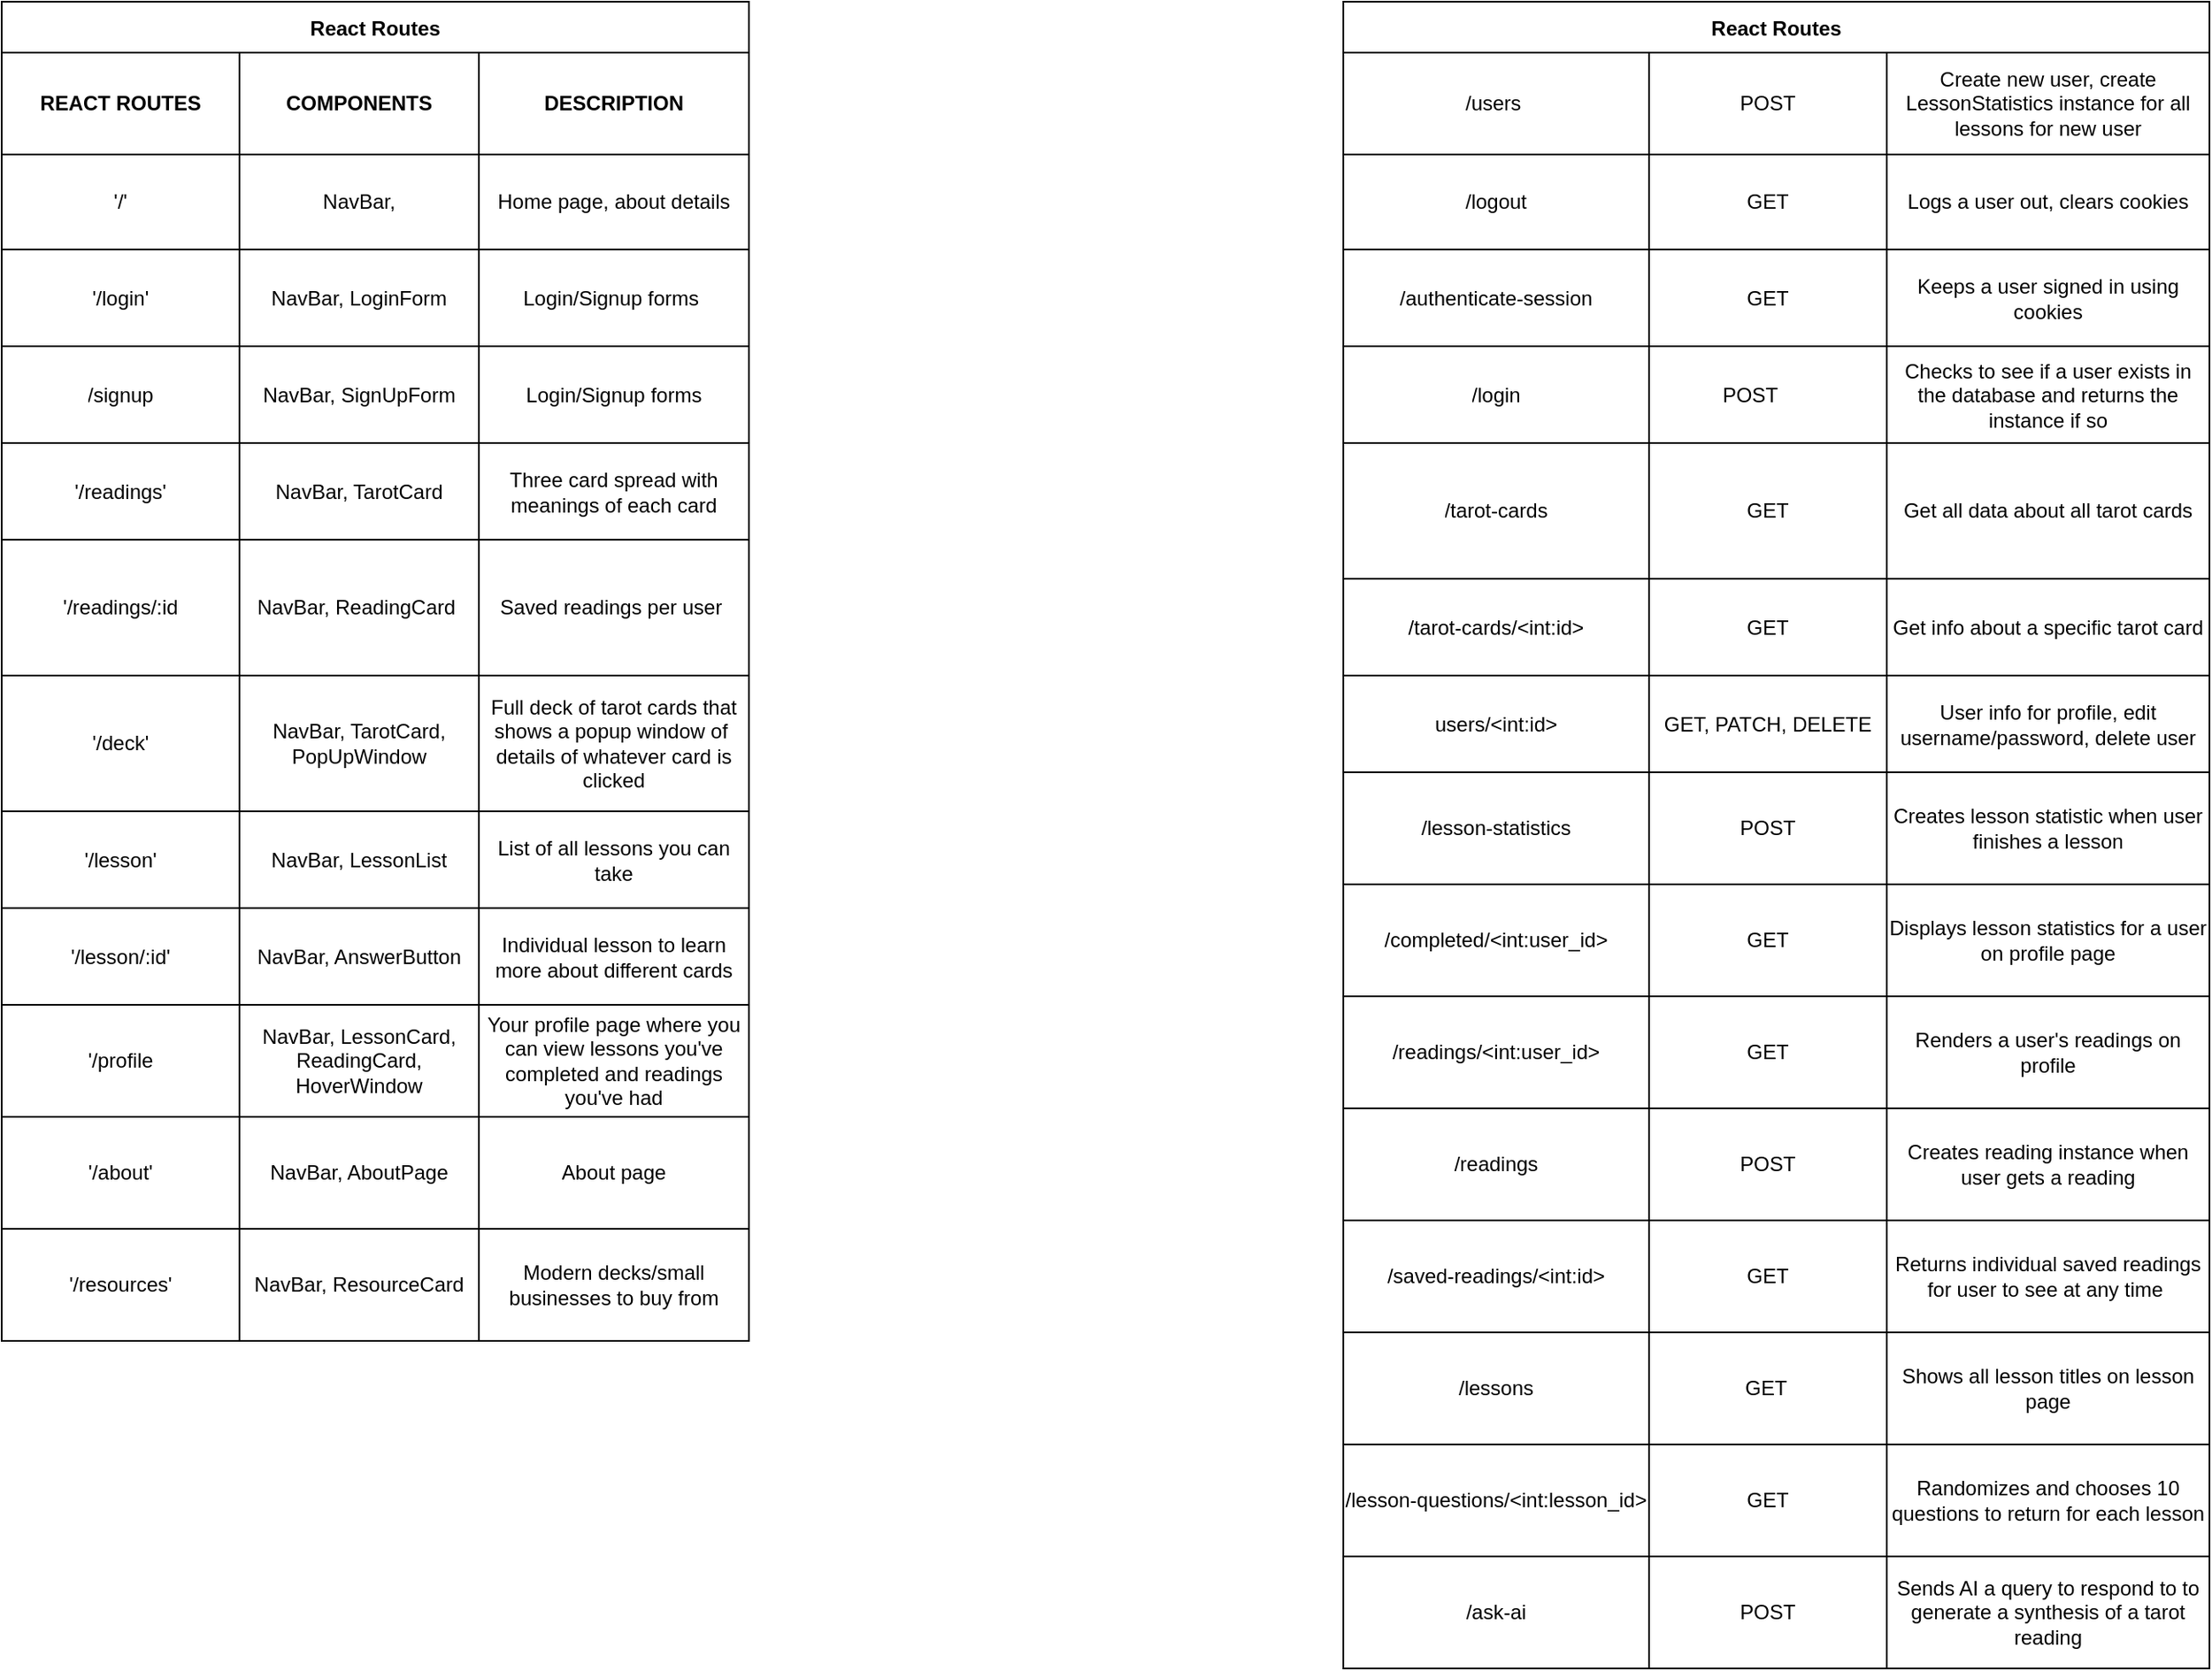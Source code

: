 <mxfile>
    <diagram id="I1aES5MwzxxNd39gxgXI" name="Page-1">
        <mxGraphModel dx="1539" dy="594" grid="1" gridSize="10" guides="1" tooltips="1" connect="1" arrows="1" fold="1" page="0" pageScale="1" pageWidth="850" pageHeight="1100" math="0" shadow="0">
            <root>
                <mxCell id="0"/>
                <mxCell id="1" parent="0"/>
                <mxCell id="2" value="React Routes" style="shape=table;startSize=30;container=1;collapsible=0;childLayout=tableLayout;fontStyle=1;align=center;" parent="1" vertex="1">
                    <mxGeometry x="-120" y="240" width="440" height="789" as="geometry"/>
                </mxCell>
                <mxCell id="3" value="" style="shape=tableRow;horizontal=0;startSize=0;swimlaneHead=0;swimlaneBody=0;top=0;left=0;bottom=0;right=0;collapsible=0;dropTarget=0;fillColor=none;points=[[0,0.5],[1,0.5]];portConstraint=eastwest;" parent="2" vertex="1">
                    <mxGeometry y="30" width="440" height="60" as="geometry"/>
                </mxCell>
                <mxCell id="4" value="REACT ROUTES" style="shape=partialRectangle;html=1;whiteSpace=wrap;connectable=0;fillColor=none;top=0;left=0;bottom=0;right=0;overflow=hidden;fontStyle=1" parent="3" vertex="1">
                    <mxGeometry width="140" height="60" as="geometry">
                        <mxRectangle width="140" height="60" as="alternateBounds"/>
                    </mxGeometry>
                </mxCell>
                <mxCell id="5" value="COMPONENTS" style="shape=partialRectangle;html=1;whiteSpace=wrap;connectable=0;fillColor=none;top=0;left=0;bottom=0;right=0;overflow=hidden;fontStyle=1" parent="3" vertex="1">
                    <mxGeometry x="140" width="141" height="60" as="geometry">
                        <mxRectangle width="141" height="60" as="alternateBounds"/>
                    </mxGeometry>
                </mxCell>
                <mxCell id="6" value="DESCRIPTION" style="shape=partialRectangle;html=1;whiteSpace=wrap;connectable=0;fillColor=none;top=0;left=0;bottom=0;right=0;overflow=hidden;fontStyle=1" parent="3" vertex="1">
                    <mxGeometry x="281" width="159" height="60" as="geometry">
                        <mxRectangle width="159" height="60" as="alternateBounds"/>
                    </mxGeometry>
                </mxCell>
                <mxCell id="7" value="" style="shape=tableRow;horizontal=0;startSize=0;swimlaneHead=0;swimlaneBody=0;top=0;left=0;bottom=0;right=0;collapsible=0;dropTarget=0;fillColor=none;points=[[0,0.5],[1,0.5]];portConstraint=eastwest;" parent="2" vertex="1">
                    <mxGeometry y="90" width="440" height="56" as="geometry"/>
                </mxCell>
                <mxCell id="8" value="'/'" style="shape=partialRectangle;html=1;whiteSpace=wrap;connectable=0;fillColor=none;top=0;left=0;bottom=0;right=0;overflow=hidden;" parent="7" vertex="1">
                    <mxGeometry width="140" height="56" as="geometry">
                        <mxRectangle width="140" height="56" as="alternateBounds"/>
                    </mxGeometry>
                </mxCell>
                <mxCell id="9" value="&amp;nbsp;NavBar,&amp;nbsp;" style="shape=partialRectangle;html=1;whiteSpace=wrap;connectable=0;fillColor=none;top=0;left=0;bottom=0;right=0;overflow=hidden;" parent="7" vertex="1">
                    <mxGeometry x="140" width="141" height="56" as="geometry">
                        <mxRectangle width="141" height="56" as="alternateBounds"/>
                    </mxGeometry>
                </mxCell>
                <mxCell id="10" value="Home page, about details" style="shape=partialRectangle;html=1;whiteSpace=wrap;connectable=0;fillColor=none;top=0;left=0;bottom=0;right=0;overflow=hidden;" parent="7" vertex="1">
                    <mxGeometry x="281" width="159" height="56" as="geometry">
                        <mxRectangle width="159" height="56" as="alternateBounds"/>
                    </mxGeometry>
                </mxCell>
                <mxCell id="11" value="" style="shape=tableRow;horizontal=0;startSize=0;swimlaneHead=0;swimlaneBody=0;top=0;left=0;bottom=0;right=0;collapsible=0;dropTarget=0;fillColor=none;points=[[0,0.5],[1,0.5]];portConstraint=eastwest;" parent="2" vertex="1">
                    <mxGeometry y="146" width="440" height="57" as="geometry"/>
                </mxCell>
                <mxCell id="12" value="'/login'" style="shape=partialRectangle;html=1;whiteSpace=wrap;connectable=0;fillColor=none;top=0;left=0;bottom=0;right=0;overflow=hidden;" parent="11" vertex="1">
                    <mxGeometry width="140" height="57" as="geometry">
                        <mxRectangle width="140" height="57" as="alternateBounds"/>
                    </mxGeometry>
                </mxCell>
                <mxCell id="13" value="NavBar, LoginForm" style="shape=partialRectangle;html=1;whiteSpace=wrap;connectable=0;fillColor=none;top=0;left=0;bottom=0;right=0;overflow=hidden;" parent="11" vertex="1">
                    <mxGeometry x="140" width="141" height="57" as="geometry">
                        <mxRectangle width="141" height="57" as="alternateBounds"/>
                    </mxGeometry>
                </mxCell>
                <mxCell id="14" value="Login/Signup forms&amp;nbsp;" style="shape=partialRectangle;html=1;whiteSpace=wrap;connectable=0;fillColor=none;top=0;left=0;bottom=0;right=0;overflow=hidden;" parent="11" vertex="1">
                    <mxGeometry x="281" width="159" height="57" as="geometry">
                        <mxRectangle width="159" height="57" as="alternateBounds"/>
                    </mxGeometry>
                </mxCell>
                <mxCell id="84" style="shape=tableRow;horizontal=0;startSize=0;swimlaneHead=0;swimlaneBody=0;top=0;left=0;bottom=0;right=0;collapsible=0;dropTarget=0;fillColor=none;points=[[0,0.5],[1,0.5]];portConstraint=eastwest;" vertex="1" parent="2">
                    <mxGeometry y="203" width="440" height="57" as="geometry"/>
                </mxCell>
                <mxCell id="85" value="/signup" style="shape=partialRectangle;html=1;whiteSpace=wrap;connectable=0;fillColor=none;top=0;left=0;bottom=0;right=0;overflow=hidden;" vertex="1" parent="84">
                    <mxGeometry width="140" height="57" as="geometry">
                        <mxRectangle width="140" height="57" as="alternateBounds"/>
                    </mxGeometry>
                </mxCell>
                <mxCell id="86" value="NavBar, SignUpForm" style="shape=partialRectangle;html=1;whiteSpace=wrap;connectable=0;fillColor=none;top=0;left=0;bottom=0;right=0;overflow=hidden;" vertex="1" parent="84">
                    <mxGeometry x="140" width="141" height="57" as="geometry">
                        <mxRectangle width="141" height="57" as="alternateBounds"/>
                    </mxGeometry>
                </mxCell>
                <mxCell id="87" value="Login/Signup forms" style="shape=partialRectangle;html=1;whiteSpace=wrap;connectable=0;fillColor=none;top=0;left=0;bottom=0;right=0;overflow=hidden;" vertex="1" parent="84">
                    <mxGeometry x="281" width="159" height="57" as="geometry">
                        <mxRectangle width="159" height="57" as="alternateBounds"/>
                    </mxGeometry>
                </mxCell>
                <mxCell id="15" style="shape=tableRow;horizontal=0;startSize=0;swimlaneHead=0;swimlaneBody=0;top=0;left=0;bottom=0;right=0;collapsible=0;dropTarget=0;fillColor=none;points=[[0,0.5],[1,0.5]];portConstraint=eastwest;" parent="2" vertex="1">
                    <mxGeometry y="260" width="440" height="57" as="geometry"/>
                </mxCell>
                <mxCell id="16" value="'/readings'" style="shape=partialRectangle;html=1;whiteSpace=wrap;connectable=0;fillColor=none;top=0;left=0;bottom=0;right=0;overflow=hidden;" parent="15" vertex="1">
                    <mxGeometry width="140" height="57" as="geometry">
                        <mxRectangle width="140" height="57" as="alternateBounds"/>
                    </mxGeometry>
                </mxCell>
                <mxCell id="17" value="NavBar, TarotCard" style="shape=partialRectangle;html=1;whiteSpace=wrap;connectable=0;fillColor=none;top=0;left=0;bottom=0;right=0;overflow=hidden;" parent="15" vertex="1">
                    <mxGeometry x="140" width="141" height="57" as="geometry">
                        <mxRectangle width="141" height="57" as="alternateBounds"/>
                    </mxGeometry>
                </mxCell>
                <mxCell id="18" value="Three card spread with meanings of each card" style="shape=partialRectangle;html=1;whiteSpace=wrap;connectable=0;fillColor=none;top=0;left=0;bottom=0;right=0;overflow=hidden;" parent="15" vertex="1">
                    <mxGeometry x="281" width="159" height="57" as="geometry">
                        <mxRectangle width="159" height="57" as="alternateBounds"/>
                    </mxGeometry>
                </mxCell>
                <mxCell id="88" style="shape=tableRow;horizontal=0;startSize=0;swimlaneHead=0;swimlaneBody=0;top=0;left=0;bottom=0;right=0;collapsible=0;dropTarget=0;fillColor=none;points=[[0,0.5],[1,0.5]];portConstraint=eastwest;" vertex="1" parent="2">
                    <mxGeometry y="317" width="440" height="80" as="geometry"/>
                </mxCell>
                <mxCell id="89" value="'/readings/:id" style="shape=partialRectangle;html=1;whiteSpace=wrap;connectable=0;fillColor=none;top=0;left=0;bottom=0;right=0;overflow=hidden;" vertex="1" parent="88">
                    <mxGeometry width="140" height="80" as="geometry">
                        <mxRectangle width="140" height="80" as="alternateBounds"/>
                    </mxGeometry>
                </mxCell>
                <mxCell id="90" value="NavBar, ReadingCard&amp;nbsp;" style="shape=partialRectangle;html=1;whiteSpace=wrap;connectable=0;fillColor=none;top=0;left=0;bottom=0;right=0;overflow=hidden;" vertex="1" parent="88">
                    <mxGeometry x="140" width="141" height="80" as="geometry">
                        <mxRectangle width="141" height="80" as="alternateBounds"/>
                    </mxGeometry>
                </mxCell>
                <mxCell id="91" value="Saved readings per user&amp;nbsp;" style="shape=partialRectangle;html=1;whiteSpace=wrap;connectable=0;fillColor=none;top=0;left=0;bottom=0;right=0;overflow=hidden;" vertex="1" parent="88">
                    <mxGeometry x="281" width="159" height="80" as="geometry">
                        <mxRectangle width="159" height="80" as="alternateBounds"/>
                    </mxGeometry>
                </mxCell>
                <mxCell id="19" style="shape=tableRow;horizontal=0;startSize=0;swimlaneHead=0;swimlaneBody=0;top=0;left=0;bottom=0;right=0;collapsible=0;dropTarget=0;fillColor=none;points=[[0,0.5],[1,0.5]];portConstraint=eastwest;" parent="2" vertex="1">
                    <mxGeometry y="397" width="440" height="80" as="geometry"/>
                </mxCell>
                <mxCell id="20" value="'/deck'" style="shape=partialRectangle;html=1;whiteSpace=wrap;connectable=0;fillColor=none;top=0;left=0;bottom=0;right=0;overflow=hidden;" parent="19" vertex="1">
                    <mxGeometry width="140" height="80" as="geometry">
                        <mxRectangle width="140" height="80" as="alternateBounds"/>
                    </mxGeometry>
                </mxCell>
                <mxCell id="21" value="NavBar, TarotCard, PopUpWindow" style="shape=partialRectangle;html=1;whiteSpace=wrap;connectable=0;fillColor=none;top=0;left=0;bottom=0;right=0;overflow=hidden;" parent="19" vertex="1">
                    <mxGeometry x="140" width="141" height="80" as="geometry">
                        <mxRectangle width="141" height="80" as="alternateBounds"/>
                    </mxGeometry>
                </mxCell>
                <mxCell id="22" value="Full deck of tarot cards that shows a popup window of&amp;nbsp; details of whatever card is clicked" style="shape=partialRectangle;html=1;whiteSpace=wrap;connectable=0;fillColor=none;top=0;left=0;bottom=0;right=0;overflow=hidden;" parent="19" vertex="1">
                    <mxGeometry x="281" width="159" height="80" as="geometry">
                        <mxRectangle width="159" height="80" as="alternateBounds"/>
                    </mxGeometry>
                </mxCell>
                <mxCell id="23" style="shape=tableRow;horizontal=0;startSize=0;swimlaneHead=0;swimlaneBody=0;top=0;left=0;bottom=0;right=0;collapsible=0;dropTarget=0;fillColor=none;points=[[0,0.5],[1,0.5]];portConstraint=eastwest;" parent="2" vertex="1">
                    <mxGeometry y="477" width="440" height="57" as="geometry"/>
                </mxCell>
                <mxCell id="24" value="'/lesson'" style="shape=partialRectangle;html=1;whiteSpace=wrap;connectable=0;fillColor=none;top=0;left=0;bottom=0;right=0;overflow=hidden;" parent="23" vertex="1">
                    <mxGeometry width="140" height="57" as="geometry">
                        <mxRectangle width="140" height="57" as="alternateBounds"/>
                    </mxGeometry>
                </mxCell>
                <mxCell id="25" value="NavBar, LessonList" style="shape=partialRectangle;html=1;whiteSpace=wrap;connectable=0;fillColor=none;top=0;left=0;bottom=0;right=0;overflow=hidden;" parent="23" vertex="1">
                    <mxGeometry x="140" width="141" height="57" as="geometry">
                        <mxRectangle width="141" height="57" as="alternateBounds"/>
                    </mxGeometry>
                </mxCell>
                <mxCell id="26" value="List of all lessons you can take" style="shape=partialRectangle;html=1;whiteSpace=wrap;connectable=0;fillColor=none;top=0;left=0;bottom=0;right=0;overflow=hidden;" parent="23" vertex="1">
                    <mxGeometry x="281" width="159" height="57" as="geometry">
                        <mxRectangle width="159" height="57" as="alternateBounds"/>
                    </mxGeometry>
                </mxCell>
                <mxCell id="27" style="shape=tableRow;horizontal=0;startSize=0;swimlaneHead=0;swimlaneBody=0;top=0;left=0;bottom=0;right=0;collapsible=0;dropTarget=0;fillColor=none;points=[[0,0.5],[1,0.5]];portConstraint=eastwest;" parent="2" vertex="1">
                    <mxGeometry y="534" width="440" height="57" as="geometry"/>
                </mxCell>
                <mxCell id="28" value="'/lesson/:id'" style="shape=partialRectangle;html=1;whiteSpace=wrap;connectable=0;fillColor=none;top=0;left=0;bottom=0;right=0;overflow=hidden;" parent="27" vertex="1">
                    <mxGeometry width="140" height="57" as="geometry">
                        <mxRectangle width="140" height="57" as="alternateBounds"/>
                    </mxGeometry>
                </mxCell>
                <mxCell id="29" value="NavBar, AnswerButton" style="shape=partialRectangle;html=1;whiteSpace=wrap;connectable=0;fillColor=none;top=0;left=0;bottom=0;right=0;overflow=hidden;" parent="27" vertex="1">
                    <mxGeometry x="140" width="141" height="57" as="geometry">
                        <mxRectangle width="141" height="57" as="alternateBounds"/>
                    </mxGeometry>
                </mxCell>
                <mxCell id="30" value="Individual lesson to learn more about different cards" style="shape=partialRectangle;html=1;whiteSpace=wrap;connectable=0;fillColor=none;top=0;left=0;bottom=0;right=0;overflow=hidden;" parent="27" vertex="1">
                    <mxGeometry x="281" width="159" height="57" as="geometry">
                        <mxRectangle width="159" height="57" as="alternateBounds"/>
                    </mxGeometry>
                </mxCell>
                <mxCell id="31" style="shape=tableRow;horizontal=0;startSize=0;swimlaneHead=0;swimlaneBody=0;top=0;left=0;bottom=0;right=0;collapsible=0;dropTarget=0;fillColor=none;points=[[0,0.5],[1,0.5]];portConstraint=eastwest;" parent="2" vertex="1">
                    <mxGeometry y="591" width="440" height="66" as="geometry"/>
                </mxCell>
                <mxCell id="32" value="'/profile" style="shape=partialRectangle;html=1;whiteSpace=wrap;connectable=0;fillColor=none;top=0;left=0;bottom=0;right=0;overflow=hidden;" parent="31" vertex="1">
                    <mxGeometry width="140" height="66" as="geometry">
                        <mxRectangle width="140" height="66" as="alternateBounds"/>
                    </mxGeometry>
                </mxCell>
                <mxCell id="33" value="NavBar, LessonCard, ReadingCard, HoverWindow" style="shape=partialRectangle;html=1;whiteSpace=wrap;connectable=0;fillColor=none;top=0;left=0;bottom=0;right=0;overflow=hidden;" parent="31" vertex="1">
                    <mxGeometry x="140" width="141" height="66" as="geometry">
                        <mxRectangle width="141" height="66" as="alternateBounds"/>
                    </mxGeometry>
                </mxCell>
                <mxCell id="34" value="Your profile page where you can view lessons you've completed and readings you've had" style="shape=partialRectangle;html=1;whiteSpace=wrap;connectable=0;fillColor=none;top=0;left=0;bottom=0;right=0;overflow=hidden;" parent="31" vertex="1">
                    <mxGeometry x="281" width="159" height="66" as="geometry">
                        <mxRectangle width="159" height="66" as="alternateBounds"/>
                    </mxGeometry>
                </mxCell>
                <mxCell id="76" style="shape=tableRow;horizontal=0;startSize=0;swimlaneHead=0;swimlaneBody=0;top=0;left=0;bottom=0;right=0;collapsible=0;dropTarget=0;fillColor=none;points=[[0,0.5],[1,0.5]];portConstraint=eastwest;" vertex="1" parent="2">
                    <mxGeometry y="657" width="440" height="66" as="geometry"/>
                </mxCell>
                <mxCell id="77" value="'/about'" style="shape=partialRectangle;html=1;whiteSpace=wrap;connectable=0;fillColor=none;top=0;left=0;bottom=0;right=0;overflow=hidden;" vertex="1" parent="76">
                    <mxGeometry width="140" height="66" as="geometry">
                        <mxRectangle width="140" height="66" as="alternateBounds"/>
                    </mxGeometry>
                </mxCell>
                <mxCell id="78" value="NavBar, AboutPage" style="shape=partialRectangle;html=1;whiteSpace=wrap;connectable=0;fillColor=none;top=0;left=0;bottom=0;right=0;overflow=hidden;" vertex="1" parent="76">
                    <mxGeometry x="140" width="141" height="66" as="geometry">
                        <mxRectangle width="141" height="66" as="alternateBounds"/>
                    </mxGeometry>
                </mxCell>
                <mxCell id="79" value="About page" style="shape=partialRectangle;html=1;whiteSpace=wrap;connectable=0;fillColor=none;top=0;left=0;bottom=0;right=0;overflow=hidden;" vertex="1" parent="76">
                    <mxGeometry x="281" width="159" height="66" as="geometry">
                        <mxRectangle width="159" height="66" as="alternateBounds"/>
                    </mxGeometry>
                </mxCell>
                <mxCell id="80" style="shape=tableRow;horizontal=0;startSize=0;swimlaneHead=0;swimlaneBody=0;top=0;left=0;bottom=0;right=0;collapsible=0;dropTarget=0;fillColor=none;points=[[0,0.5],[1,0.5]];portConstraint=eastwest;" vertex="1" parent="2">
                    <mxGeometry y="723" width="440" height="66" as="geometry"/>
                </mxCell>
                <mxCell id="81" value="'/resources'" style="shape=partialRectangle;html=1;whiteSpace=wrap;connectable=0;fillColor=none;top=0;left=0;bottom=0;right=0;overflow=hidden;" vertex="1" parent="80">
                    <mxGeometry width="140" height="66" as="geometry">
                        <mxRectangle width="140" height="66" as="alternateBounds"/>
                    </mxGeometry>
                </mxCell>
                <mxCell id="82" value="NavBar, ResourceCard" style="shape=partialRectangle;html=1;whiteSpace=wrap;connectable=0;fillColor=none;top=0;left=0;bottom=0;right=0;overflow=hidden;" vertex="1" parent="80">
                    <mxGeometry x="140" width="141" height="66" as="geometry">
                        <mxRectangle width="141" height="66" as="alternateBounds"/>
                    </mxGeometry>
                </mxCell>
                <mxCell id="83" value="Modern decks/small businesses to buy from" style="shape=partialRectangle;html=1;whiteSpace=wrap;connectable=0;fillColor=none;top=0;left=0;bottom=0;right=0;overflow=hidden;" vertex="1" parent="80">
                    <mxGeometry x="281" width="159" height="66" as="geometry">
                        <mxRectangle width="159" height="66" as="alternateBounds"/>
                    </mxGeometry>
                </mxCell>
                <mxCell id="35" value="React Routes" style="shape=table;startSize=30;container=1;collapsible=0;childLayout=tableLayout;fontStyle=1;align=center;" parent="1" vertex="1">
                    <mxGeometry x="670" y="240" width="510" height="982" as="geometry"/>
                </mxCell>
                <mxCell id="36" value="" style="shape=tableRow;horizontal=0;startSize=0;swimlaneHead=0;swimlaneBody=0;top=0;left=0;bottom=0;right=0;collapsible=0;dropTarget=0;fillColor=none;points=[[0,0.5],[1,0.5]];portConstraint=eastwest;" parent="35" vertex="1">
                    <mxGeometry y="30" width="510" height="60" as="geometry"/>
                </mxCell>
                <mxCell id="37" value="&lt;span style=&quot;font-weight: normal;&quot;&gt;/users&amp;nbsp;&lt;/span&gt;" style="shape=partialRectangle;html=1;whiteSpace=wrap;connectable=0;fillColor=none;top=0;left=0;bottom=0;right=0;overflow=hidden;fontStyle=1" parent="36" vertex="1">
                    <mxGeometry width="180" height="60" as="geometry">
                        <mxRectangle width="180" height="60" as="alternateBounds"/>
                    </mxGeometry>
                </mxCell>
                <mxCell id="38" value="&lt;span style=&quot;font-weight: normal;&quot;&gt;POST&lt;/span&gt;" style="shape=partialRectangle;html=1;whiteSpace=wrap;connectable=0;fillColor=none;top=0;left=0;bottom=0;right=0;overflow=hidden;fontStyle=1" parent="36" vertex="1">
                    <mxGeometry x="180" width="140" height="60" as="geometry">
                        <mxRectangle width="140" height="60" as="alternateBounds"/>
                    </mxGeometry>
                </mxCell>
                <mxCell id="39" value="&lt;span style=&quot;font-weight: normal;&quot;&gt;Create new user, create LessonStatistics instance for all lessons for new user&lt;/span&gt;" style="shape=partialRectangle;html=1;whiteSpace=wrap;connectable=0;fillColor=none;top=0;left=0;bottom=0;right=0;overflow=hidden;fontStyle=1" parent="36" vertex="1">
                    <mxGeometry x="320" width="190" height="60" as="geometry">
                        <mxRectangle width="190" height="60" as="alternateBounds"/>
                    </mxGeometry>
                </mxCell>
                <mxCell id="40" value="" style="shape=tableRow;horizontal=0;startSize=0;swimlaneHead=0;swimlaneBody=0;top=0;left=0;bottom=0;right=0;collapsible=0;dropTarget=0;fillColor=none;points=[[0,0.5],[1,0.5]];portConstraint=eastwest;" parent="35" vertex="1">
                    <mxGeometry y="90" width="510" height="56" as="geometry"/>
                </mxCell>
                <mxCell id="41" value="/logout" style="shape=partialRectangle;html=1;whiteSpace=wrap;connectable=0;fillColor=none;top=0;left=0;bottom=0;right=0;overflow=hidden;" parent="40" vertex="1">
                    <mxGeometry width="180" height="56" as="geometry">
                        <mxRectangle width="180" height="56" as="alternateBounds"/>
                    </mxGeometry>
                </mxCell>
                <mxCell id="42" value="GET" style="shape=partialRectangle;html=1;whiteSpace=wrap;connectable=0;fillColor=none;top=0;left=0;bottom=0;right=0;overflow=hidden;" parent="40" vertex="1">
                    <mxGeometry x="180" width="140" height="56" as="geometry">
                        <mxRectangle width="140" height="56" as="alternateBounds"/>
                    </mxGeometry>
                </mxCell>
                <mxCell id="43" value="Logs a user out, clears cookies" style="shape=partialRectangle;html=1;whiteSpace=wrap;connectable=0;fillColor=none;top=0;left=0;bottom=0;right=0;overflow=hidden;" parent="40" vertex="1">
                    <mxGeometry x="320" width="190" height="56" as="geometry">
                        <mxRectangle width="190" height="56" as="alternateBounds"/>
                    </mxGeometry>
                </mxCell>
                <mxCell id="44" value="" style="shape=tableRow;horizontal=0;startSize=0;swimlaneHead=0;swimlaneBody=0;top=0;left=0;bottom=0;right=0;collapsible=0;dropTarget=0;fillColor=none;points=[[0,0.5],[1,0.5]];portConstraint=eastwest;" parent="35" vertex="1">
                    <mxGeometry y="146" width="510" height="57" as="geometry"/>
                </mxCell>
                <mxCell id="45" value="/authenticate-session" style="shape=partialRectangle;html=1;whiteSpace=wrap;connectable=0;fillColor=none;top=0;left=0;bottom=0;right=0;overflow=hidden;" parent="44" vertex="1">
                    <mxGeometry width="180" height="57" as="geometry">
                        <mxRectangle width="180" height="57" as="alternateBounds"/>
                    </mxGeometry>
                </mxCell>
                <mxCell id="46" value="GET" style="shape=partialRectangle;html=1;whiteSpace=wrap;connectable=0;fillColor=none;top=0;left=0;bottom=0;right=0;overflow=hidden;" parent="44" vertex="1">
                    <mxGeometry x="180" width="140" height="57" as="geometry">
                        <mxRectangle width="140" height="57" as="alternateBounds"/>
                    </mxGeometry>
                </mxCell>
                <mxCell id="47" value="Keeps a user signed in using cookies" style="shape=partialRectangle;html=1;whiteSpace=wrap;connectable=0;fillColor=none;top=0;left=0;bottom=0;right=0;overflow=hidden;" parent="44" vertex="1">
                    <mxGeometry x="320" width="190" height="57" as="geometry">
                        <mxRectangle width="190" height="57" as="alternateBounds"/>
                    </mxGeometry>
                </mxCell>
                <mxCell id="48" style="shape=tableRow;horizontal=0;startSize=0;swimlaneHead=0;swimlaneBody=0;top=0;left=0;bottom=0;right=0;collapsible=0;dropTarget=0;fillColor=none;points=[[0,0.5],[1,0.5]];portConstraint=eastwest;" parent="35" vertex="1">
                    <mxGeometry y="203" width="510" height="57" as="geometry"/>
                </mxCell>
                <mxCell id="49" value="/login" style="shape=partialRectangle;html=1;whiteSpace=wrap;connectable=0;fillColor=none;top=0;left=0;bottom=0;right=0;overflow=hidden;" parent="48" vertex="1">
                    <mxGeometry width="180" height="57" as="geometry">
                        <mxRectangle width="180" height="57" as="alternateBounds"/>
                    </mxGeometry>
                </mxCell>
                <mxCell id="50" value="POST&lt;span style=&quot;white-space: pre;&quot;&gt;&#9;&lt;/span&gt;" style="shape=partialRectangle;html=1;whiteSpace=wrap;connectable=0;fillColor=none;top=0;left=0;bottom=0;right=0;overflow=hidden;" parent="48" vertex="1">
                    <mxGeometry x="180" width="140" height="57" as="geometry">
                        <mxRectangle width="140" height="57" as="alternateBounds"/>
                    </mxGeometry>
                </mxCell>
                <mxCell id="51" value="Checks to see if a user exists in the database and returns the instance if so" style="shape=partialRectangle;html=1;whiteSpace=wrap;connectable=0;fillColor=none;top=0;left=0;bottom=0;right=0;overflow=hidden;" parent="48" vertex="1">
                    <mxGeometry x="320" width="190" height="57" as="geometry">
                        <mxRectangle width="190" height="57" as="alternateBounds"/>
                    </mxGeometry>
                </mxCell>
                <mxCell id="52" style="shape=tableRow;horizontal=0;startSize=0;swimlaneHead=0;swimlaneBody=0;top=0;left=0;bottom=0;right=0;collapsible=0;dropTarget=0;fillColor=none;points=[[0,0.5],[1,0.5]];portConstraint=eastwest;" parent="35" vertex="1">
                    <mxGeometry y="260" width="510" height="80" as="geometry"/>
                </mxCell>
                <mxCell id="53" value="/tarot-cards" style="shape=partialRectangle;html=1;whiteSpace=wrap;connectable=0;fillColor=none;top=0;left=0;bottom=0;right=0;overflow=hidden;" parent="52" vertex="1">
                    <mxGeometry width="180" height="80" as="geometry">
                        <mxRectangle width="180" height="80" as="alternateBounds"/>
                    </mxGeometry>
                </mxCell>
                <mxCell id="54" value="GET" style="shape=partialRectangle;html=1;whiteSpace=wrap;connectable=0;fillColor=none;top=0;left=0;bottom=0;right=0;overflow=hidden;" parent="52" vertex="1">
                    <mxGeometry x="180" width="140" height="80" as="geometry">
                        <mxRectangle width="140" height="80" as="alternateBounds"/>
                    </mxGeometry>
                </mxCell>
                <mxCell id="55" value="Get all data about all tarot cards" style="shape=partialRectangle;html=1;whiteSpace=wrap;connectable=0;fillColor=none;top=0;left=0;bottom=0;right=0;overflow=hidden;" parent="52" vertex="1">
                    <mxGeometry x="320" width="190" height="80" as="geometry">
                        <mxRectangle width="190" height="80" as="alternateBounds"/>
                    </mxGeometry>
                </mxCell>
                <mxCell id="56" style="shape=tableRow;horizontal=0;startSize=0;swimlaneHead=0;swimlaneBody=0;top=0;left=0;bottom=0;right=0;collapsible=0;dropTarget=0;fillColor=none;points=[[0,0.5],[1,0.5]];portConstraint=eastwest;" parent="35" vertex="1">
                    <mxGeometry y="340" width="510" height="57" as="geometry"/>
                </mxCell>
                <mxCell id="57" value="/tarot-cards/&amp;lt;int:id&amp;gt;" style="shape=partialRectangle;html=1;whiteSpace=wrap;connectable=0;fillColor=none;top=0;left=0;bottom=0;right=0;overflow=hidden;" parent="56" vertex="1">
                    <mxGeometry width="180" height="57" as="geometry">
                        <mxRectangle width="180" height="57" as="alternateBounds"/>
                    </mxGeometry>
                </mxCell>
                <mxCell id="58" value="GET" style="shape=partialRectangle;html=1;whiteSpace=wrap;connectable=0;fillColor=none;top=0;left=0;bottom=0;right=0;overflow=hidden;" parent="56" vertex="1">
                    <mxGeometry x="180" width="140" height="57" as="geometry">
                        <mxRectangle width="140" height="57" as="alternateBounds"/>
                    </mxGeometry>
                </mxCell>
                <mxCell id="59" value="Get info about a specific tarot card" style="shape=partialRectangle;html=1;whiteSpace=wrap;connectable=0;fillColor=none;top=0;left=0;bottom=0;right=0;overflow=hidden;" parent="56" vertex="1">
                    <mxGeometry x="320" width="190" height="57" as="geometry">
                        <mxRectangle width="190" height="57" as="alternateBounds"/>
                    </mxGeometry>
                </mxCell>
                <mxCell id="60" style="shape=tableRow;horizontal=0;startSize=0;swimlaneHead=0;swimlaneBody=0;top=0;left=0;bottom=0;right=0;collapsible=0;dropTarget=0;fillColor=none;points=[[0,0.5],[1,0.5]];portConstraint=eastwest;" parent="35" vertex="1">
                    <mxGeometry y="397" width="510" height="57" as="geometry"/>
                </mxCell>
                <mxCell id="61" value="users/&amp;lt;int:id&amp;gt;" style="shape=partialRectangle;html=1;whiteSpace=wrap;connectable=0;fillColor=none;top=0;left=0;bottom=0;right=0;overflow=hidden;" parent="60" vertex="1">
                    <mxGeometry width="180" height="57" as="geometry">
                        <mxRectangle width="180" height="57" as="alternateBounds"/>
                    </mxGeometry>
                </mxCell>
                <mxCell id="62" value="GET, PATCH, DELETE" style="shape=partialRectangle;html=1;whiteSpace=wrap;connectable=0;fillColor=none;top=0;left=0;bottom=0;right=0;overflow=hidden;" parent="60" vertex="1">
                    <mxGeometry x="180" width="140" height="57" as="geometry">
                        <mxRectangle width="140" height="57" as="alternateBounds"/>
                    </mxGeometry>
                </mxCell>
                <mxCell id="63" value="User info for profile, edit username/password, delete user" style="shape=partialRectangle;html=1;whiteSpace=wrap;connectable=0;fillColor=none;top=0;left=0;bottom=0;right=0;overflow=hidden;" parent="60" vertex="1">
                    <mxGeometry x="320" width="190" height="57" as="geometry">
                        <mxRectangle width="190" height="57" as="alternateBounds"/>
                    </mxGeometry>
                </mxCell>
                <mxCell id="64" style="shape=tableRow;horizontal=0;startSize=0;swimlaneHead=0;swimlaneBody=0;top=0;left=0;bottom=0;right=0;collapsible=0;dropTarget=0;fillColor=none;points=[[0,0.5],[1,0.5]];portConstraint=eastwest;" parent="35" vertex="1">
                    <mxGeometry y="454" width="510" height="66" as="geometry"/>
                </mxCell>
                <mxCell id="65" value="/lesson-statistics" style="shape=partialRectangle;html=1;whiteSpace=wrap;connectable=0;fillColor=none;top=0;left=0;bottom=0;right=0;overflow=hidden;" parent="64" vertex="1">
                    <mxGeometry width="180" height="66" as="geometry">
                        <mxRectangle width="180" height="66" as="alternateBounds"/>
                    </mxGeometry>
                </mxCell>
                <mxCell id="66" value="POST" style="shape=partialRectangle;html=1;whiteSpace=wrap;connectable=0;fillColor=none;top=0;left=0;bottom=0;right=0;overflow=hidden;" parent="64" vertex="1">
                    <mxGeometry x="180" width="140" height="66" as="geometry">
                        <mxRectangle width="140" height="66" as="alternateBounds"/>
                    </mxGeometry>
                </mxCell>
                <mxCell id="67" value="Creates lesson statistic when user finishes a lesson" style="shape=partialRectangle;html=1;whiteSpace=wrap;connectable=0;fillColor=none;top=0;left=0;bottom=0;right=0;overflow=hidden;" parent="64" vertex="1">
                    <mxGeometry x="320" width="190" height="66" as="geometry">
                        <mxRectangle width="190" height="66" as="alternateBounds"/>
                    </mxGeometry>
                </mxCell>
                <mxCell id="100" style="shape=tableRow;horizontal=0;startSize=0;swimlaneHead=0;swimlaneBody=0;top=0;left=0;bottom=0;right=0;collapsible=0;dropTarget=0;fillColor=none;points=[[0,0.5],[1,0.5]];portConstraint=eastwest;" vertex="1" parent="35">
                    <mxGeometry y="520" width="510" height="66" as="geometry"/>
                </mxCell>
                <mxCell id="101" value="/completed/&amp;lt;int:user_id&amp;gt;" style="shape=partialRectangle;html=1;whiteSpace=wrap;connectable=0;fillColor=none;top=0;left=0;bottom=0;right=0;overflow=hidden;" vertex="1" parent="100">
                    <mxGeometry width="180" height="66" as="geometry">
                        <mxRectangle width="180" height="66" as="alternateBounds"/>
                    </mxGeometry>
                </mxCell>
                <mxCell id="102" value="GET" style="shape=partialRectangle;html=1;whiteSpace=wrap;connectable=0;fillColor=none;top=0;left=0;bottom=0;right=0;overflow=hidden;" vertex="1" parent="100">
                    <mxGeometry x="180" width="140" height="66" as="geometry">
                        <mxRectangle width="140" height="66" as="alternateBounds"/>
                    </mxGeometry>
                </mxCell>
                <mxCell id="103" value="Displays lesson statistics for a user on profile page" style="shape=partialRectangle;html=1;whiteSpace=wrap;connectable=0;fillColor=none;top=0;left=0;bottom=0;right=0;overflow=hidden;" vertex="1" parent="100">
                    <mxGeometry x="320" width="190" height="66" as="geometry">
                        <mxRectangle width="190" height="66" as="alternateBounds"/>
                    </mxGeometry>
                </mxCell>
                <mxCell id="68" style="shape=tableRow;horizontal=0;startSize=0;swimlaneHead=0;swimlaneBody=0;top=0;left=0;bottom=0;right=0;collapsible=0;dropTarget=0;fillColor=none;points=[[0,0.5],[1,0.5]];portConstraint=eastwest;" parent="35" vertex="1">
                    <mxGeometry y="586" width="510" height="66" as="geometry"/>
                </mxCell>
                <mxCell id="69" value="/readings/&amp;lt;int:user_id&amp;gt;" style="shape=partialRectangle;html=1;whiteSpace=wrap;connectable=0;fillColor=none;top=0;left=0;bottom=0;right=0;overflow=hidden;" parent="68" vertex="1">
                    <mxGeometry width="180" height="66" as="geometry">
                        <mxRectangle width="180" height="66" as="alternateBounds"/>
                    </mxGeometry>
                </mxCell>
                <mxCell id="70" value="GET" style="shape=partialRectangle;html=1;whiteSpace=wrap;connectable=0;fillColor=none;top=0;left=0;bottom=0;right=0;overflow=hidden;" parent="68" vertex="1">
                    <mxGeometry x="180" width="140" height="66" as="geometry">
                        <mxRectangle width="140" height="66" as="alternateBounds"/>
                    </mxGeometry>
                </mxCell>
                <mxCell id="71" value="Renders a user's readings on profile" style="shape=partialRectangle;html=1;whiteSpace=wrap;connectable=0;fillColor=none;top=0;left=0;bottom=0;right=0;overflow=hidden;" parent="68" vertex="1">
                    <mxGeometry x="320" width="190" height="66" as="geometry">
                        <mxRectangle width="190" height="66" as="alternateBounds"/>
                    </mxGeometry>
                </mxCell>
                <mxCell id="108" style="shape=tableRow;horizontal=0;startSize=0;swimlaneHead=0;swimlaneBody=0;top=0;left=0;bottom=0;right=0;collapsible=0;dropTarget=0;fillColor=none;points=[[0,0.5],[1,0.5]];portConstraint=eastwest;" vertex="1" parent="35">
                    <mxGeometry y="652" width="510" height="66" as="geometry"/>
                </mxCell>
                <mxCell id="109" value="/readings" style="shape=partialRectangle;html=1;whiteSpace=wrap;connectable=0;fillColor=none;top=0;left=0;bottom=0;right=0;overflow=hidden;" vertex="1" parent="108">
                    <mxGeometry width="180" height="66" as="geometry">
                        <mxRectangle width="180" height="66" as="alternateBounds"/>
                    </mxGeometry>
                </mxCell>
                <mxCell id="110" value="POST" style="shape=partialRectangle;html=1;whiteSpace=wrap;connectable=0;fillColor=none;top=0;left=0;bottom=0;right=0;overflow=hidden;" vertex="1" parent="108">
                    <mxGeometry x="180" width="140" height="66" as="geometry">
                        <mxRectangle width="140" height="66" as="alternateBounds"/>
                    </mxGeometry>
                </mxCell>
                <mxCell id="111" value="Creates reading instance when user gets a reading" style="shape=partialRectangle;html=1;whiteSpace=wrap;connectable=0;fillColor=none;top=0;left=0;bottom=0;right=0;overflow=hidden;" vertex="1" parent="108">
                    <mxGeometry x="320" width="190" height="66" as="geometry">
                        <mxRectangle width="190" height="66" as="alternateBounds"/>
                    </mxGeometry>
                </mxCell>
                <mxCell id="112" style="shape=tableRow;horizontal=0;startSize=0;swimlaneHead=0;swimlaneBody=0;top=0;left=0;bottom=0;right=0;collapsible=0;dropTarget=0;fillColor=none;points=[[0,0.5],[1,0.5]];portConstraint=eastwest;" vertex="1" parent="35">
                    <mxGeometry y="718" width="510" height="66" as="geometry"/>
                </mxCell>
                <mxCell id="113" value="/saved-readings/&amp;lt;int:id&amp;gt;" style="shape=partialRectangle;html=1;whiteSpace=wrap;connectable=0;fillColor=none;top=0;left=0;bottom=0;right=0;overflow=hidden;" vertex="1" parent="112">
                    <mxGeometry width="180" height="66" as="geometry">
                        <mxRectangle width="180" height="66" as="alternateBounds"/>
                    </mxGeometry>
                </mxCell>
                <mxCell id="114" value="GET" style="shape=partialRectangle;html=1;whiteSpace=wrap;connectable=0;fillColor=none;top=0;left=0;bottom=0;right=0;overflow=hidden;" vertex="1" parent="112">
                    <mxGeometry x="180" width="140" height="66" as="geometry">
                        <mxRectangle width="140" height="66" as="alternateBounds"/>
                    </mxGeometry>
                </mxCell>
                <mxCell id="115" value="Returns individual saved readings for user to see at any time&amp;nbsp;" style="shape=partialRectangle;html=1;whiteSpace=wrap;connectable=0;fillColor=none;top=0;left=0;bottom=0;right=0;overflow=hidden;" vertex="1" parent="112">
                    <mxGeometry x="320" width="190" height="66" as="geometry">
                        <mxRectangle width="190" height="66" as="alternateBounds"/>
                    </mxGeometry>
                </mxCell>
                <mxCell id="72" style="shape=tableRow;horizontal=0;startSize=0;swimlaneHead=0;swimlaneBody=0;top=0;left=0;bottom=0;right=0;collapsible=0;dropTarget=0;fillColor=none;points=[[0,0.5],[1,0.5]];portConstraint=eastwest;" parent="35" vertex="1">
                    <mxGeometry y="784" width="510" height="66" as="geometry"/>
                </mxCell>
                <mxCell id="73" value="/lessons" style="shape=partialRectangle;html=1;whiteSpace=wrap;connectable=0;fillColor=none;top=0;left=0;bottom=0;right=0;overflow=hidden;" parent="72" vertex="1">
                    <mxGeometry width="180" height="66" as="geometry">
                        <mxRectangle width="180" height="66" as="alternateBounds"/>
                    </mxGeometry>
                </mxCell>
                <mxCell id="74" value="GET&lt;span style=&quot;white-space: pre;&quot;&gt;&#9;&lt;/span&gt;" style="shape=partialRectangle;html=1;whiteSpace=wrap;connectable=0;fillColor=none;top=0;left=0;bottom=0;right=0;overflow=hidden;" parent="72" vertex="1">
                    <mxGeometry x="180" width="140" height="66" as="geometry">
                        <mxRectangle width="140" height="66" as="alternateBounds"/>
                    </mxGeometry>
                </mxCell>
                <mxCell id="75" value="Shows all lesson titles on lesson page" style="shape=partialRectangle;html=1;whiteSpace=wrap;connectable=0;fillColor=none;top=0;left=0;bottom=0;right=0;overflow=hidden;" parent="72" vertex="1">
                    <mxGeometry x="320" width="190" height="66" as="geometry">
                        <mxRectangle width="190" height="66" as="alternateBounds"/>
                    </mxGeometry>
                </mxCell>
                <mxCell id="116" style="shape=tableRow;horizontal=0;startSize=0;swimlaneHead=0;swimlaneBody=0;top=0;left=0;bottom=0;right=0;collapsible=0;dropTarget=0;fillColor=none;points=[[0,0.5],[1,0.5]];portConstraint=eastwest;" vertex="1" parent="35">
                    <mxGeometry y="850" width="510" height="66" as="geometry"/>
                </mxCell>
                <mxCell id="117" value="/lesson-questions/&amp;lt;int:lesson_id&amp;gt;" style="shape=partialRectangle;html=1;whiteSpace=wrap;connectable=0;fillColor=none;top=0;left=0;bottom=0;right=0;overflow=hidden;" vertex="1" parent="116">
                    <mxGeometry width="180" height="66" as="geometry">
                        <mxRectangle width="180" height="66" as="alternateBounds"/>
                    </mxGeometry>
                </mxCell>
                <mxCell id="118" value="GET" style="shape=partialRectangle;html=1;whiteSpace=wrap;connectable=0;fillColor=none;top=0;left=0;bottom=0;right=0;overflow=hidden;" vertex="1" parent="116">
                    <mxGeometry x="180" width="140" height="66" as="geometry">
                        <mxRectangle width="140" height="66" as="alternateBounds"/>
                    </mxGeometry>
                </mxCell>
                <mxCell id="119" value="Randomizes and chooses 10 questions to return for each lesson" style="shape=partialRectangle;html=1;whiteSpace=wrap;connectable=0;fillColor=none;top=0;left=0;bottom=0;right=0;overflow=hidden;" vertex="1" parent="116">
                    <mxGeometry x="320" width="190" height="66" as="geometry">
                        <mxRectangle width="190" height="66" as="alternateBounds"/>
                    </mxGeometry>
                </mxCell>
                <mxCell id="120" style="shape=tableRow;horizontal=0;startSize=0;swimlaneHead=0;swimlaneBody=0;top=0;left=0;bottom=0;right=0;collapsible=0;dropTarget=0;fillColor=none;points=[[0,0.5],[1,0.5]];portConstraint=eastwest;" vertex="1" parent="35">
                    <mxGeometry y="916" width="510" height="66" as="geometry"/>
                </mxCell>
                <mxCell id="121" value="/ask-ai" style="shape=partialRectangle;html=1;whiteSpace=wrap;connectable=0;fillColor=none;top=0;left=0;bottom=0;right=0;overflow=hidden;" vertex="1" parent="120">
                    <mxGeometry width="180" height="66" as="geometry">
                        <mxRectangle width="180" height="66" as="alternateBounds"/>
                    </mxGeometry>
                </mxCell>
                <mxCell id="122" value="POST" style="shape=partialRectangle;html=1;whiteSpace=wrap;connectable=0;fillColor=none;top=0;left=0;bottom=0;right=0;overflow=hidden;" vertex="1" parent="120">
                    <mxGeometry x="180" width="140" height="66" as="geometry">
                        <mxRectangle width="140" height="66" as="alternateBounds"/>
                    </mxGeometry>
                </mxCell>
                <mxCell id="123" value="Sends AI a query to respond to to generate a synthesis of a tarot reading" style="shape=partialRectangle;html=1;whiteSpace=wrap;connectable=0;fillColor=none;top=0;left=0;bottom=0;right=0;overflow=hidden;" vertex="1" parent="120">
                    <mxGeometry x="320" width="190" height="66" as="geometry">
                        <mxRectangle width="190" height="66" as="alternateBounds"/>
                    </mxGeometry>
                </mxCell>
            </root>
        </mxGraphModel>
    </diagram>
</mxfile>